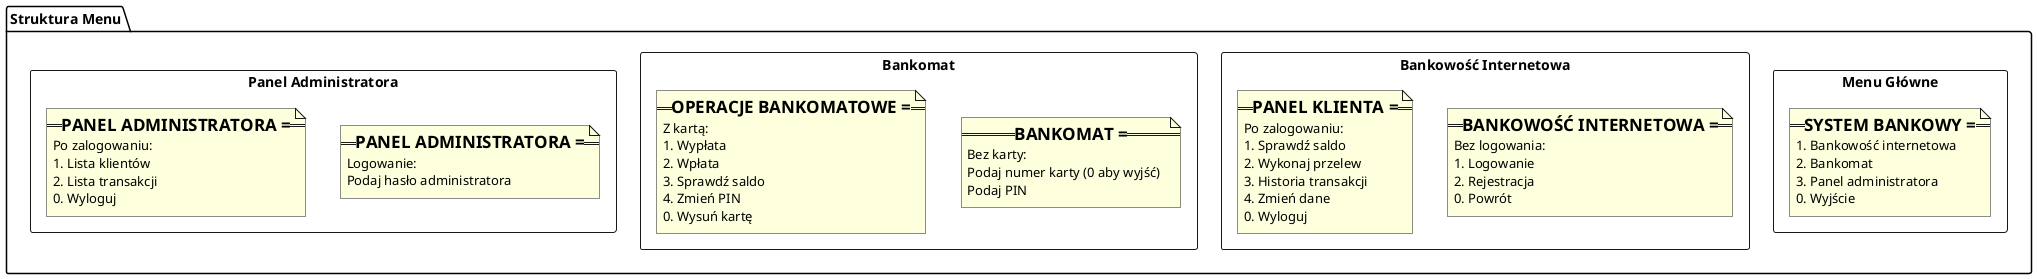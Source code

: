 @startuml
package "Struktura Menu" {
    rectangle "Menu Główne" as MenuGlowne {
        note "=== SYSTEM BANKOWY ===\n1. Bankowość internetowa\n2. Bankomat\n3. Panel administratora\n0. Wyjście" as OpcjeMenuGlownego
    }

    rectangle "Bankowość Internetowa" as BankowoscInternetowa {
        note "=== BANKOWOŚĆ INTERNETOWA ===\nBez logowania:\n1. Logowanie\n2. Rejestracja\n0. Powrót" as BankInternetBezLogowania

        note "=== PANEL KLIENTA ===\nPo zalogowaniu:\n1. Sprawdź saldo\n2. Wykonaj przelew\n3. Historia transakcji\n4. Zmień dane\n0. Wyloguj" as BankInternetPoLogowaniu
    }

    rectangle "Bankomat" as Bankomat {
        note "=== BANKOMAT ===\nBez karty:\nPodaj numer karty (0 aby wyjść)\nPodaj PIN" as BankomatBezKarty

        note "=== OPERACJE BANKOMATOWE ===\nZ kartą:\n1. Wypłata\n2. Wpłata\n3. Sprawdź saldo\n4. Zmień PIN\n0. Wysuń kartę" as BankomatZKarta
    }

    rectangle "Panel Administratora" as PanelAdmina {
        note "=== PANEL ADMINISTRATORA ===\nLogowanie:\nPodaj hasło administratora" as LoginAdmina

        note "=== PANEL ADMINISTRATORA ===\nPo zalogowaniu:\n1. Lista klientów\n2. Lista transakcji\n0. Wyloguj" as OpcjeAdmina
    }
}
@enduml